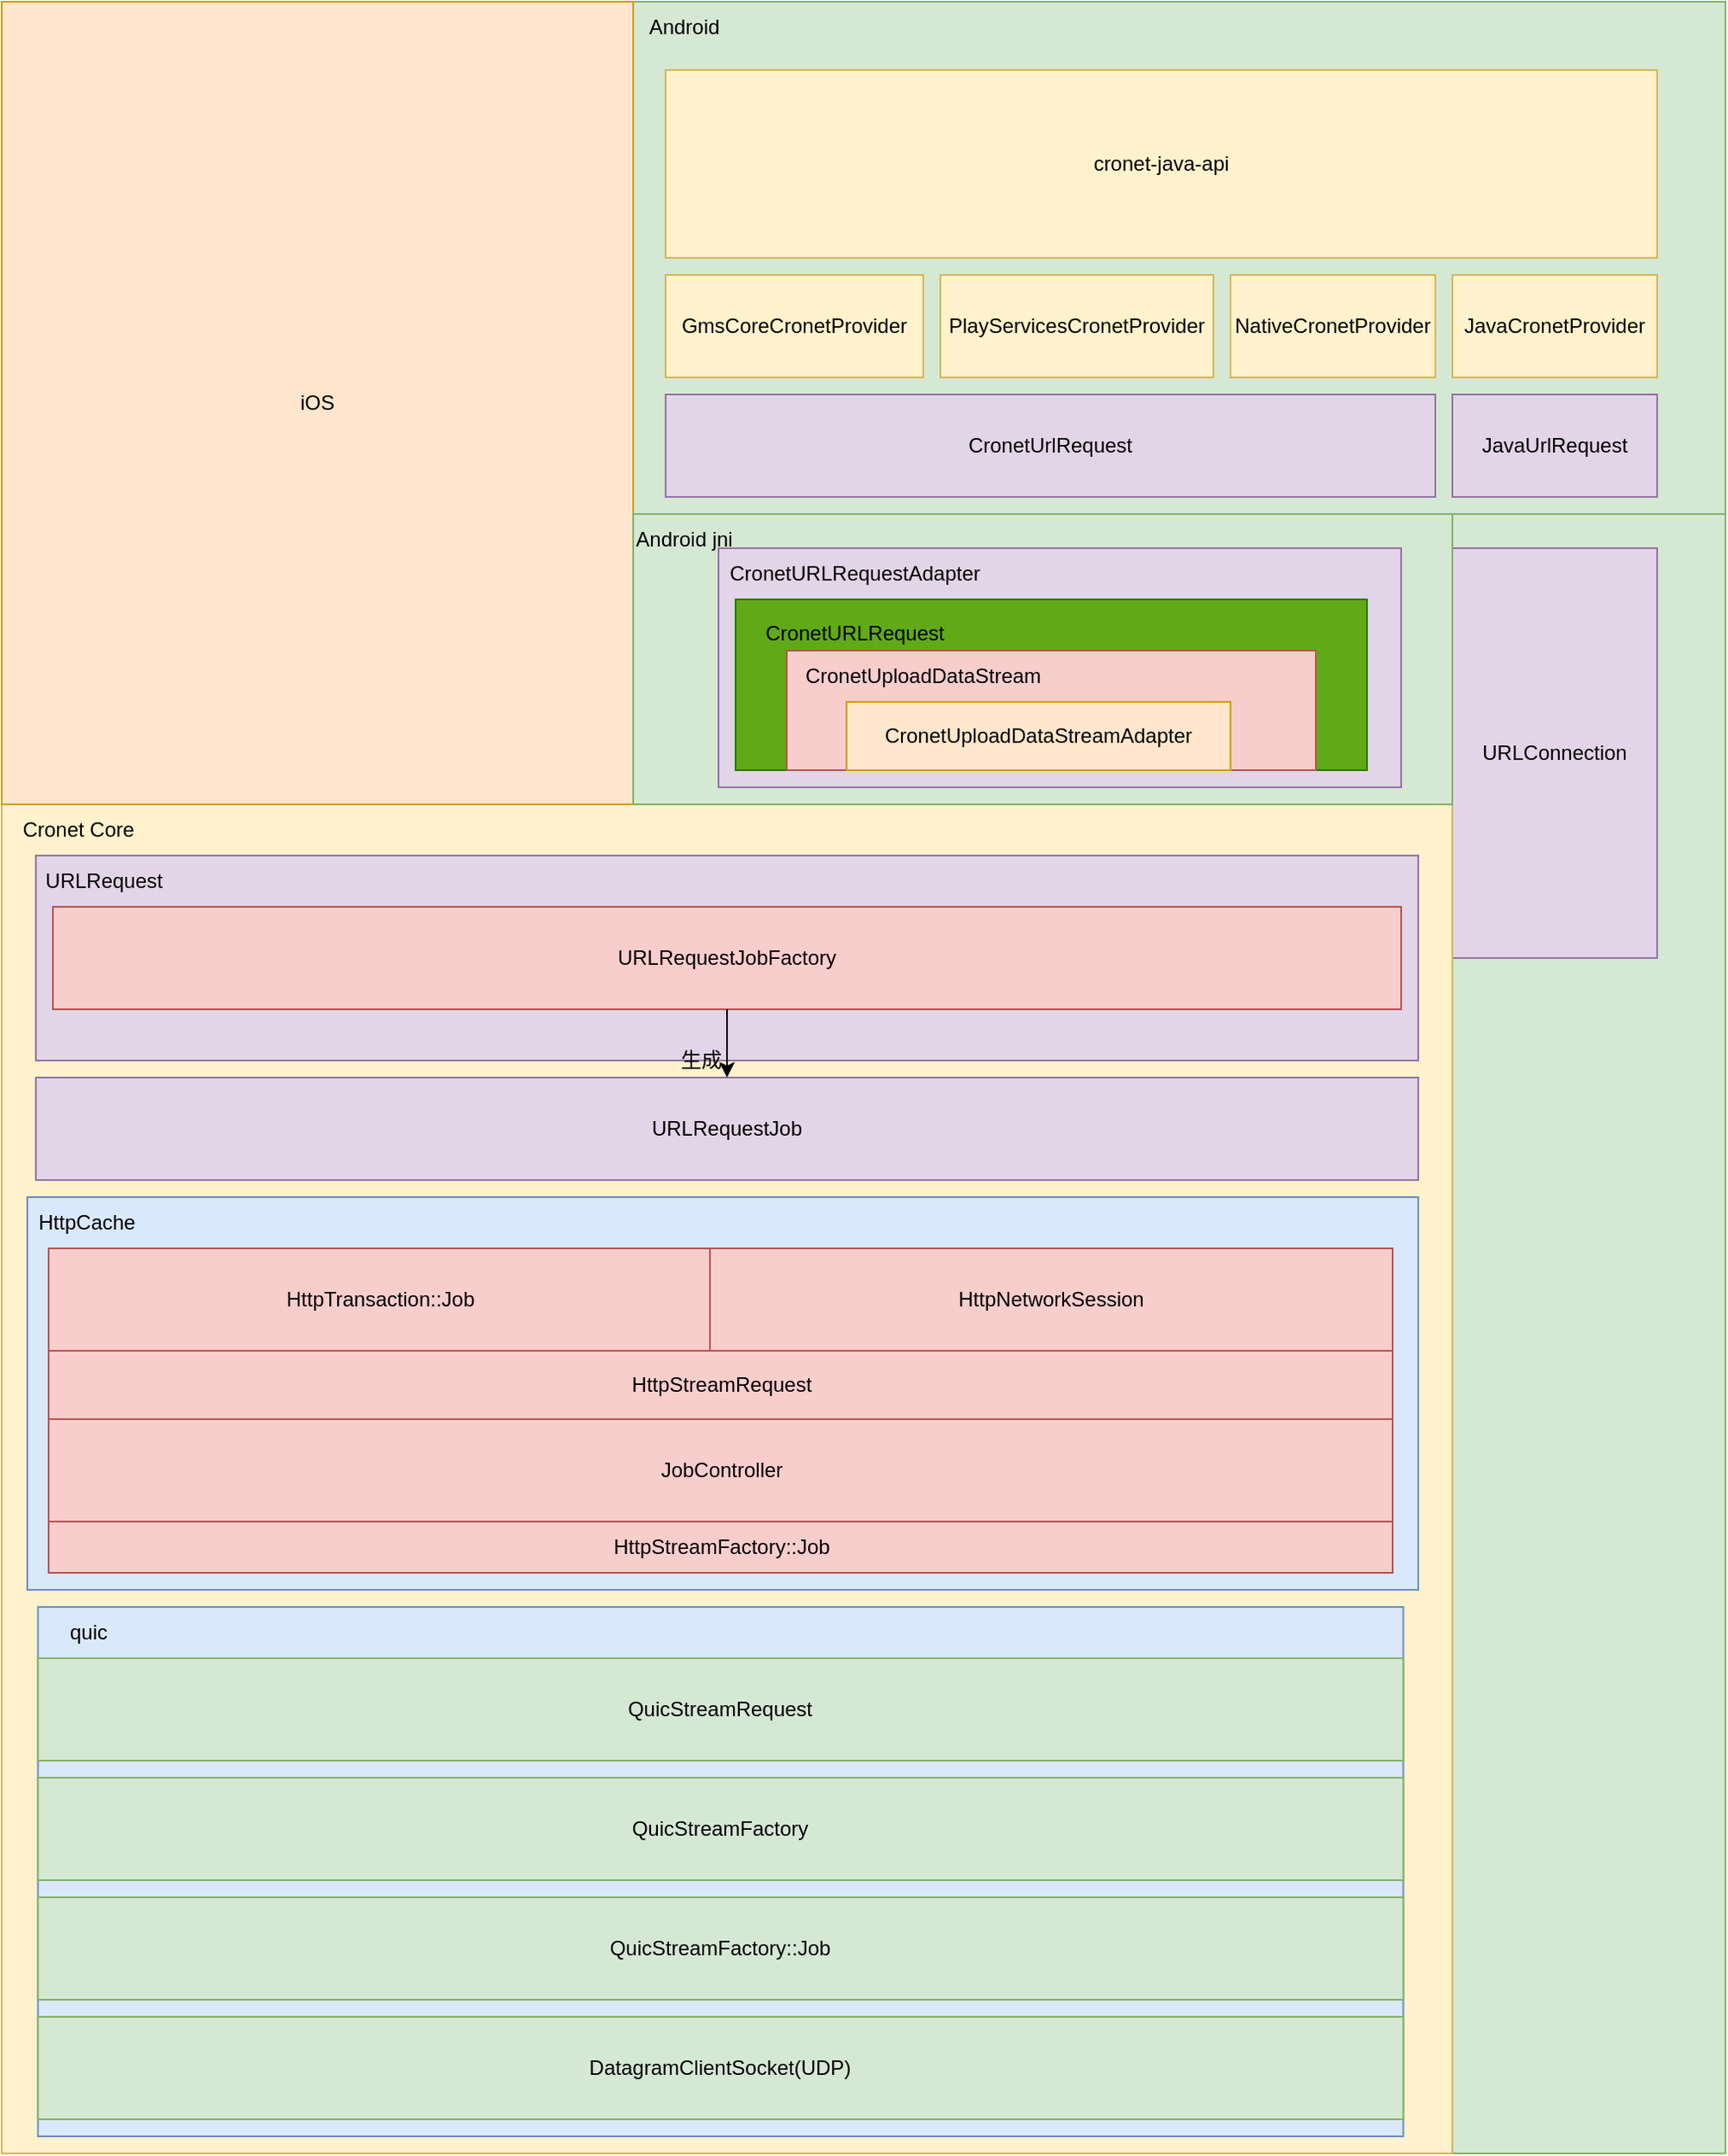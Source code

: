<mxfile version="17.4.0" type="device"><diagram id="Vat8EvWw9gFgmkSCn7z5" name="cronet结构图"><mxGraphModel dx="1773" dy="1730" grid="1" gridSize="10" guides="1" tooltips="1" connect="1" arrows="1" fold="1" page="1" pageScale="1" pageWidth="827" pageHeight="1169" math="0" shadow="0"><root><mxCell id="0"/><mxCell id="1" parent="0"/><mxCell id="X35LHmB5t-UhTmARwAcm-10" value="" style="rounded=0;whiteSpace=wrap;html=1;fillColor=#d5e8d4;strokeColor=#82b366;" parent="1" vertex="1"><mxGeometry x="590" y="260" width="160" height="960" as="geometry"/></mxCell><mxCell id="X35LHmB5t-UhTmARwAcm-9" value="" style="rounded=0;whiteSpace=wrap;html=1;fillColor=#d5e8d4;strokeColor=#82b366;" parent="1" vertex="1"><mxGeometry x="110" y="-40" width="640" height="300" as="geometry"/></mxCell><mxCell id="X35LHmB5t-UhTmARwAcm-1" value="cronet-java-api" style="rounded=0;whiteSpace=wrap;html=1;fillColor=#fff2cc;strokeColor=#d6b656;" parent="1" vertex="1"><mxGeometry x="129" width="581" height="110" as="geometry"/></mxCell><mxCell id="X35LHmB5t-UhTmARwAcm-2" value="GmsCoreCronetProvider" style="rounded=0;whiteSpace=wrap;html=1;fillColor=#fff2cc;strokeColor=#d6b656;" parent="1" vertex="1"><mxGeometry x="129" y="120" width="151" height="60" as="geometry"/></mxCell><mxCell id="X35LHmB5t-UhTmARwAcm-3" value="PlayServicesCronetProvider" style="rounded=0;whiteSpace=wrap;html=1;fillColor=#fff2cc;strokeColor=#d6b656;" parent="1" vertex="1"><mxGeometry x="290" y="120" width="160" height="60" as="geometry"/></mxCell><mxCell id="X35LHmB5t-UhTmARwAcm-4" value="NativeCronetProvider" style="rounded=0;whiteSpace=wrap;html=1;fillColor=#fff2cc;strokeColor=#d6b656;" parent="1" vertex="1"><mxGeometry x="460" y="120" width="120" height="60" as="geometry"/></mxCell><mxCell id="X35LHmB5t-UhTmARwAcm-5" value="JavaCronetProvider" style="rounded=0;whiteSpace=wrap;html=1;fillColor=#fff2cc;strokeColor=#d6b656;" parent="1" vertex="1"><mxGeometry x="590" y="120" width="120" height="60" as="geometry"/></mxCell><mxCell id="X35LHmB5t-UhTmARwAcm-6" value="URLConnection" style="rounded=0;whiteSpace=wrap;html=1;fillColor=#e1d5e7;strokeColor=#9673a6;" parent="1" vertex="1"><mxGeometry x="590" y="280" width="120" height="240" as="geometry"/></mxCell><mxCell id="X35LHmB5t-UhTmARwAcm-7" value="" style="rounded=0;whiteSpace=wrap;html=1;fillColor=#fff2cc;strokeColor=#d6b656;" parent="1" vertex="1"><mxGeometry x="-260" y="430" width="850" height="790" as="geometry"/></mxCell><mxCell id="X35LHmB5t-UhTmARwAcm-8" value="iOS" style="rounded=0;whiteSpace=wrap;html=1;fillColor=#ffe6cc;strokeColor=#d79b00;" parent="1" vertex="1"><mxGeometry x="-260" y="-40" width="370" height="470" as="geometry"/></mxCell><mxCell id="X35LHmB5t-UhTmARwAcm-11" value="CronetUrlRequest" style="rounded=0;whiteSpace=wrap;html=1;fillColor=#e1d5e7;strokeColor=#9673a6;" parent="1" vertex="1"><mxGeometry x="129" y="190" width="451" height="60" as="geometry"/></mxCell><mxCell id="X35LHmB5t-UhTmARwAcm-12" value="JavaUrlRequest" style="rounded=0;whiteSpace=wrap;html=1;fillColor=#e1d5e7;strokeColor=#9673a6;" parent="1" vertex="1"><mxGeometry x="590" y="190" width="120" height="60" as="geometry"/></mxCell><mxCell id="X35LHmB5t-UhTmARwAcm-13" value="" style="rounded=0;whiteSpace=wrap;html=1;fillColor=#e1d5e7;strokeColor=#9673a6;" parent="1" vertex="1"><mxGeometry x="-240" y="460" width="810" height="120" as="geometry"/></mxCell><mxCell id="mrnrcsc8JoSFK_Uy7E1w-1" value="" style="rounded=0;whiteSpace=wrap;html=1;fillColor=#d5e8d4;strokeColor=#82b366;" vertex="1" parent="1"><mxGeometry x="110" y="260" width="480" height="170" as="geometry"/></mxCell><mxCell id="mrnrcsc8JoSFK_Uy7E1w-2" value="Android" style="text;html=1;strokeColor=none;fillColor=none;align=center;verticalAlign=middle;whiteSpace=wrap;rounded=0;" vertex="1" parent="1"><mxGeometry x="110" y="-40" width="60" height="30" as="geometry"/></mxCell><mxCell id="mrnrcsc8JoSFK_Uy7E1w-3" value="Android jni" style="text;html=1;strokeColor=none;fillColor=none;align=center;verticalAlign=middle;whiteSpace=wrap;rounded=0;" vertex="1" parent="1"><mxGeometry x="110" y="260" width="60" height="30" as="geometry"/></mxCell><mxCell id="mrnrcsc8JoSFK_Uy7E1w-4" value="" style="rounded=0;whiteSpace=wrap;html=1;fillColor=#e1d5e7;strokeColor=#9673a6;" vertex="1" parent="1"><mxGeometry x="160" y="280" width="400" height="140" as="geometry"/></mxCell><mxCell id="mrnrcsc8JoSFK_Uy7E1w-6" value="CronetURLRequestAdapter" style="text;html=1;strokeColor=none;fillColor=none;align=center;verticalAlign=middle;whiteSpace=wrap;rounded=0;" vertex="1" parent="1"><mxGeometry x="210" y="280" width="60" height="30" as="geometry"/></mxCell><mxCell id="mrnrcsc8JoSFK_Uy7E1w-10" value="" style="rounded=0;whiteSpace=wrap;html=1;fillColor=#60a917;strokeColor=#2D7600;fontColor=#ffffff;" vertex="1" parent="1"><mxGeometry x="170" y="310" width="370" height="100" as="geometry"/></mxCell><mxCell id="mrnrcsc8JoSFK_Uy7E1w-11" value="CronetURLRequest" style="text;html=1;strokeColor=none;fillColor=none;align=center;verticalAlign=middle;whiteSpace=wrap;rounded=0;" vertex="1" parent="1"><mxGeometry x="210" y="315" width="60" height="30" as="geometry"/></mxCell><mxCell id="mrnrcsc8JoSFK_Uy7E1w-7" value="" style="rounded=0;whiteSpace=wrap;html=1;fillColor=#f8cecc;strokeColor=#b85450;" vertex="1" parent="1"><mxGeometry x="200" y="340" width="310" height="70" as="geometry"/></mxCell><mxCell id="mrnrcsc8JoSFK_Uy7E1w-9" value="CronetUploadDataStream" style="text;html=1;strokeColor=none;fillColor=none;align=center;verticalAlign=middle;whiteSpace=wrap;rounded=0;" vertex="1" parent="1"><mxGeometry x="250" y="340" width="60" height="30" as="geometry"/></mxCell><mxCell id="mrnrcsc8JoSFK_Uy7E1w-5" value="CronetUploadDataStreamAdapter" style="rounded=0;whiteSpace=wrap;html=1;fillColor=#ffe6cc;strokeColor=#d79b00;" vertex="1" parent="1"><mxGeometry x="235" y="370" width="225" height="40" as="geometry"/></mxCell><mxCell id="mrnrcsc8JoSFK_Uy7E1w-12" value="URLRequest" style="text;html=1;strokeColor=none;fillColor=none;align=center;verticalAlign=middle;whiteSpace=wrap;rounded=0;" vertex="1" parent="1"><mxGeometry x="-230" y="460" width="60" height="30" as="geometry"/></mxCell><mxCell id="mrnrcsc8JoSFK_Uy7E1w-13" value="URLRequestJobFactory" style="rounded=0;whiteSpace=wrap;html=1;fillColor=#f8cecc;strokeColor=#b85450;" vertex="1" parent="1"><mxGeometry x="-230" y="490" width="790" height="60" as="geometry"/></mxCell><mxCell id="mrnrcsc8JoSFK_Uy7E1w-15" value="URLRequestJob" style="rounded=0;whiteSpace=wrap;html=1;fillColor=#e1d5e7;strokeColor=#9673a6;" vertex="1" parent="1"><mxGeometry x="-240" y="590" width="810" height="60" as="geometry"/></mxCell><mxCell id="mrnrcsc8JoSFK_Uy7E1w-16" value="" style="endArrow=classic;html=1;rounded=0;exitX=0.5;exitY=1;exitDx=0;exitDy=0;" edge="1" parent="1" source="mrnrcsc8JoSFK_Uy7E1w-13" target="mrnrcsc8JoSFK_Uy7E1w-15"><mxGeometry width="50" height="50" relative="1" as="geometry"><mxPoint x="100" y="490" as="sourcePoint"/><mxPoint x="150" y="440" as="targetPoint"/></mxGeometry></mxCell><mxCell id="mrnrcsc8JoSFK_Uy7E1w-17" value="生成" style="text;html=1;strokeColor=none;fillColor=none;align=center;verticalAlign=middle;whiteSpace=wrap;rounded=0;" vertex="1" parent="1"><mxGeometry x="120" y="565" width="60" height="30" as="geometry"/></mxCell><mxCell id="mrnrcsc8JoSFK_Uy7E1w-18" value="HttpTransaction" style="rounded=0;whiteSpace=wrap;html=1;" vertex="1" parent="1"><mxGeometry x="-110" y="670" width="120" height="60" as="geometry"/></mxCell><mxCell id="mrnrcsc8JoSFK_Uy7E1w-19" value="" style="rounded=0;whiteSpace=wrap;html=1;fillColor=#dae8fc;strokeColor=#6c8ebf;" vertex="1" parent="1"><mxGeometry x="-245" y="660" width="815" height="230" as="geometry"/></mxCell><mxCell id="mrnrcsc8JoSFK_Uy7E1w-20" value="HttpTransaction::Job" style="rounded=0;whiteSpace=wrap;html=1;fillColor=#f8cecc;strokeColor=#b85450;" vertex="1" parent="1"><mxGeometry x="-232.5" y="690" width="387.5" height="60" as="geometry"/></mxCell><mxCell id="mrnrcsc8JoSFK_Uy7E1w-21" value="HttpNetworkSession" style="rounded=0;whiteSpace=wrap;html=1;fillColor=#f8cecc;strokeColor=#b85450;" vertex="1" parent="1"><mxGeometry x="155" y="690" width="400" height="60" as="geometry"/></mxCell><mxCell id="mrnrcsc8JoSFK_Uy7E1w-23" value="HttpStreamFactory::Job" style="rounded=0;whiteSpace=wrap;html=1;fillColor=#f8cecc;strokeColor=#b85450;" vertex="1" parent="1"><mxGeometry x="-232.5" y="850" width="787.5" height="30" as="geometry"/></mxCell><mxCell id="mrnrcsc8JoSFK_Uy7E1w-24" value="HttpStreamRequest" style="rounded=0;whiteSpace=wrap;html=1;fillColor=#f8cecc;strokeColor=#b85450;" vertex="1" parent="1"><mxGeometry x="-232.5" y="750" width="787.5" height="40" as="geometry"/></mxCell><mxCell id="mrnrcsc8JoSFK_Uy7E1w-31" value="" style="rounded=0;whiteSpace=wrap;html=1;fillColor=#dae8fc;strokeColor=#6c8ebf;" vertex="1" parent="1"><mxGeometry x="-238.75" y="900" width="800" height="310" as="geometry"/></mxCell><mxCell id="mrnrcsc8JoSFK_Uy7E1w-32" value="QuicStreamRequest" style="rounded=0;whiteSpace=wrap;html=1;fillColor=#d5e8d4;strokeColor=#82b366;" vertex="1" parent="1"><mxGeometry x="-238.75" y="930" width="800" height="60" as="geometry"/></mxCell><mxCell id="mrnrcsc8JoSFK_Uy7E1w-33" value="QuicStreamFactory" style="rounded=0;whiteSpace=wrap;html=1;fillColor=#d5e8d4;strokeColor=#82b366;" vertex="1" parent="1"><mxGeometry x="-238.75" y="1000" width="800" height="60" as="geometry"/></mxCell><mxCell id="mrnrcsc8JoSFK_Uy7E1w-34" value="QuicStreamFactory::Job" style="rounded=0;whiteSpace=wrap;html=1;fillColor=#d5e8d4;strokeColor=#82b366;" vertex="1" parent="1"><mxGeometry x="-238.75" y="1070" width="800" height="60" as="geometry"/></mxCell><mxCell id="mrnrcsc8JoSFK_Uy7E1w-35" value="DatagramClientSocket(UDP)" style="rounded=0;whiteSpace=wrap;html=1;fillColor=#d5e8d4;strokeColor=#82b366;" vertex="1" parent="1"><mxGeometry x="-238.75" y="1140" width="800" height="60" as="geometry"/></mxCell><mxCell id="mrnrcsc8JoSFK_Uy7E1w-36" value="quic" style="text;html=1;strokeColor=none;fillColor=none;align=center;verticalAlign=middle;whiteSpace=wrap;rounded=0;" vertex="1" parent="1"><mxGeometry x="-238.75" y="900" width="60" height="30" as="geometry"/></mxCell><mxCell id="mrnrcsc8JoSFK_Uy7E1w-37" value="HttpCache" style="text;html=1;strokeColor=none;fillColor=none;align=center;verticalAlign=middle;whiteSpace=wrap;rounded=0;" vertex="1" parent="1"><mxGeometry x="-240" y="660" width="60" height="30" as="geometry"/></mxCell><mxCell id="mrnrcsc8JoSFK_Uy7E1w-38" value="Cronet Core" style="text;html=1;strokeColor=none;fillColor=none;align=center;verticalAlign=middle;whiteSpace=wrap;rounded=0;" vertex="1" parent="1"><mxGeometry x="-260" y="430" width="90" height="30" as="geometry"/></mxCell><mxCell id="mrnrcsc8JoSFK_Uy7E1w-40" value="&lt;span&gt;JobController&lt;/span&gt;" style="rounded=0;whiteSpace=wrap;html=1;fillColor=#f8cecc;strokeColor=#b85450;" vertex="1" parent="1"><mxGeometry x="-232.5" y="790" width="787.5" height="60" as="geometry"/></mxCell></root></mxGraphModel></diagram></mxfile>